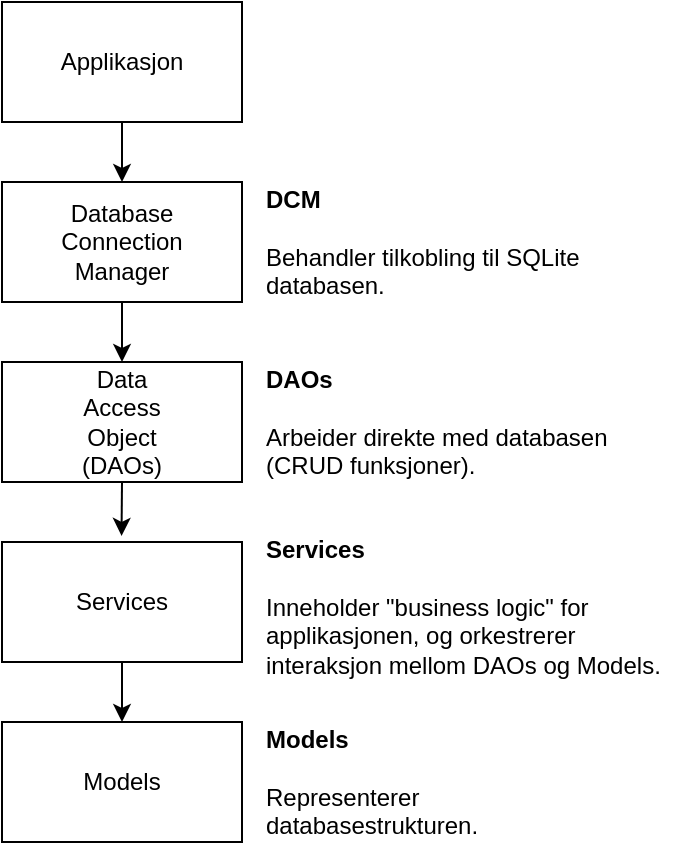 <mxfile version="24.4.2" type="device">
  <diagram name="Page-1" id="Y4igJax1NDTiie6x72uu">
    <mxGraphModel dx="1627" dy="996" grid="0" gridSize="10" guides="1" tooltips="1" connect="1" arrows="1" fold="1" page="1" pageScale="1" pageWidth="850" pageHeight="1100" math="0" shadow="0">
      <root>
        <mxCell id="0" />
        <mxCell id="1" parent="0" />
        <mxCell id="p8W0G1VEc0plKu3XL5k--11" style="edgeStyle=orthogonalEdgeStyle;rounded=0;orthogonalLoop=1;jettySize=auto;html=1;exitX=0.5;exitY=1;exitDx=0;exitDy=0;entryX=0.5;entryY=0;entryDx=0;entryDy=0;" parent="1" source="p8W0G1VEc0plKu3XL5k--2" target="p8W0G1VEc0plKu3XL5k--3" edge="1">
          <mxGeometry relative="1" as="geometry" />
        </mxCell>
        <mxCell id="p8W0G1VEc0plKu3XL5k--2" value="Applikasjon" style="rounded=0;whiteSpace=wrap;html=1;" parent="1" vertex="1">
          <mxGeometry x="160" y="160" width="120" height="60" as="geometry" />
        </mxCell>
        <mxCell id="p8W0G1VEc0plKu3XL5k--12" style="edgeStyle=orthogonalEdgeStyle;rounded=0;orthogonalLoop=1;jettySize=auto;html=1;exitX=0.5;exitY=1;exitDx=0;exitDy=0;entryX=0.5;entryY=0;entryDx=0;entryDy=0;" parent="1" source="p8W0G1VEc0plKu3XL5k--3" target="p8W0G1VEc0plKu3XL5k--4" edge="1">
          <mxGeometry relative="1" as="geometry" />
        </mxCell>
        <mxCell id="p8W0G1VEc0plKu3XL5k--3" value="&lt;div&gt;Database&lt;/div&gt;&lt;div&gt;Connection&lt;/div&gt;&lt;div&gt;Manager&lt;br&gt;&lt;/div&gt;" style="rounded=0;whiteSpace=wrap;html=1;" parent="1" vertex="1">
          <mxGeometry x="160" y="250" width="120" height="60" as="geometry" />
        </mxCell>
        <mxCell id="p8W0G1VEc0plKu3XL5k--4" value="&lt;div&gt;Data&lt;/div&gt;&lt;div&gt;Access&lt;/div&gt;&lt;div&gt;Object&lt;/div&gt;&lt;div&gt;(DAOs)&lt;br&gt;&lt;/div&gt;" style="rounded=0;whiteSpace=wrap;html=1;" parent="1" vertex="1">
          <mxGeometry x="160" y="340" width="120" height="60" as="geometry" />
        </mxCell>
        <mxCell id="p8W0G1VEc0plKu3XL5k--14" style="edgeStyle=orthogonalEdgeStyle;rounded=0;orthogonalLoop=1;jettySize=auto;html=1;exitX=0.5;exitY=1;exitDx=0;exitDy=0;entryX=0.5;entryY=0;entryDx=0;entryDy=0;" parent="1" source="p8W0G1VEc0plKu3XL5k--5" target="p8W0G1VEc0plKu3XL5k--6" edge="1">
          <mxGeometry relative="1" as="geometry" />
        </mxCell>
        <mxCell id="p8W0G1VEc0plKu3XL5k--5" value="Services" style="rounded=0;whiteSpace=wrap;html=1;" parent="1" vertex="1">
          <mxGeometry x="160" y="430" width="120" height="60" as="geometry" />
        </mxCell>
        <mxCell id="p8W0G1VEc0plKu3XL5k--6" value="Models" style="rounded=0;whiteSpace=wrap;html=1;" parent="1" vertex="1">
          <mxGeometry x="160" y="520" width="120" height="60" as="geometry" />
        </mxCell>
        <mxCell id="p8W0G1VEc0plKu3XL5k--7" value="&lt;div&gt;&lt;b&gt;Models&lt;/b&gt;&lt;/div&gt;&lt;div&gt;&lt;br&gt;&lt;/div&gt;&lt;div&gt;Representerer databasestrukturen.&lt;br&gt;&lt;/div&gt;" style="text;html=1;whiteSpace=wrap;overflow=hidden;rounded=0;" parent="1" vertex="1">
          <mxGeometry x="290" y="515" width="120" height="70" as="geometry" />
        </mxCell>
        <mxCell id="p8W0G1VEc0plKu3XL5k--8" value="&lt;div&gt;&lt;b&gt;Services&lt;/b&gt;&lt;/div&gt;&lt;div&gt;&lt;br&gt;&lt;/div&gt;&lt;div&gt;Inneholder &quot;business logic&quot; for applikasjonen, og orkestrerer interaksjon mellom DAOs og Models.&lt;br&gt;&lt;/div&gt;" style="text;html=1;whiteSpace=wrap;overflow=hidden;rounded=0;" parent="1" vertex="1">
          <mxGeometry x="290" y="420" width="210" height="80" as="geometry" />
        </mxCell>
        <mxCell id="p8W0G1VEc0plKu3XL5k--9" value="&lt;div&gt;&lt;b&gt;DAOs&lt;/b&gt;&lt;/div&gt;&lt;div&gt;&lt;br&gt;&lt;/div&gt;&lt;div&gt;Arbeider direkte med databasen (CRUD funksjoner).&lt;br&gt;&lt;/div&gt;" style="text;html=1;whiteSpace=wrap;overflow=hidden;rounded=0;" parent="1" vertex="1">
          <mxGeometry x="290" y="335" width="180" height="70" as="geometry" />
        </mxCell>
        <mxCell id="p8W0G1VEc0plKu3XL5k--10" value="&lt;div&gt;&lt;b&gt;DCM&lt;/b&gt;&lt;/div&gt;&lt;div&gt;&lt;br&gt;&lt;/div&gt;&lt;div&gt;Behandler tilkobling til SQLite databasen.&lt;br&gt;&lt;/div&gt;" style="text;html=1;whiteSpace=wrap;overflow=hidden;rounded=0;" parent="1" vertex="1">
          <mxGeometry x="290" y="245" width="160" height="70" as="geometry" />
        </mxCell>
        <mxCell id="p8W0G1VEc0plKu3XL5k--13" style="edgeStyle=orthogonalEdgeStyle;rounded=0;orthogonalLoop=1;jettySize=auto;html=1;exitX=0.5;exitY=1;exitDx=0;exitDy=0;entryX=0.498;entryY=-0.051;entryDx=0;entryDy=0;entryPerimeter=0;" parent="1" source="p8W0G1VEc0plKu3XL5k--4" target="p8W0G1VEc0plKu3XL5k--5" edge="1">
          <mxGeometry relative="1" as="geometry" />
        </mxCell>
      </root>
    </mxGraphModel>
  </diagram>
</mxfile>
